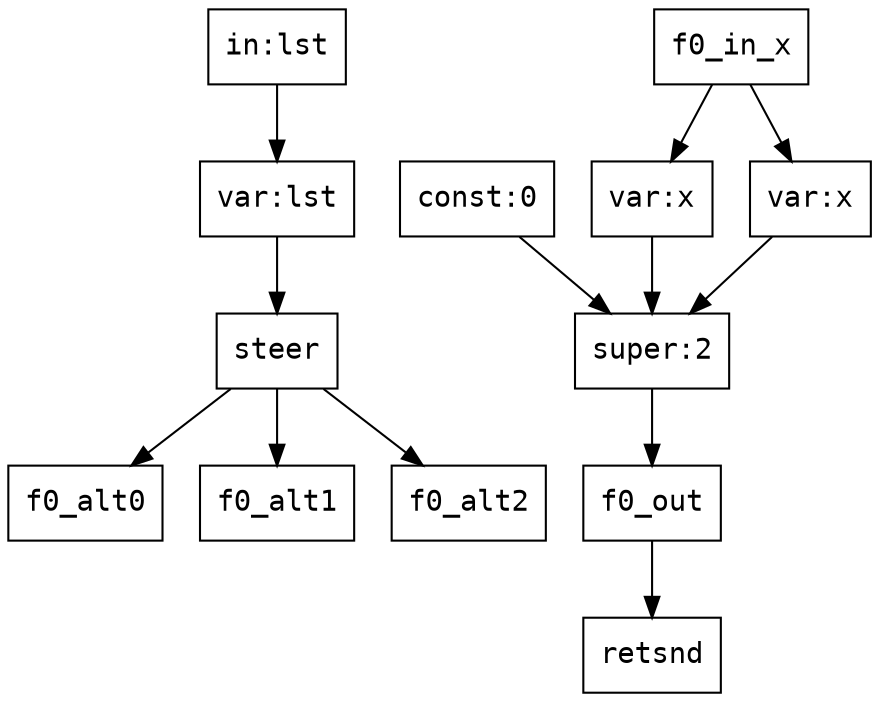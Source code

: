 digraph Dataflow {
  node [shape=record,fontname="Courier"];
  "f0_in_lst" [label="in:lst"];
  "f0_scr_out" [label="var:lst"];
  "f0_in_lst" -> "f0_scr_out";
  "f0_steer" [label="steer"];
  "f0_scr_out" -> "f0_steer";
  "f0_steer" -> "f0_alt0";
  "f0_alt0_out" [label="const:0"];
  "f0_alt0_out" -> "f0_phi";
  "f0_steer" -> "f0_alt1";
  "f0_alt1_out" [label="var:x"];
  "f0_in_x" -> "f0_alt1_out";
  "f0_alt1_out" -> "f0_phi";
  "f0_steer" -> "f0_alt2";
  "f0_alt2_out" [label="var:x"];
  "f0_in_x" -> "f0_alt2_out";
  "f0_alt2_out" -> "f0_phi";
  "f0_phi" [label="super:2"];
  "f0_phi" -> "f0_out";
  "f0_retsnd" [label="retsnd"];
  "f0_out" -> "f0_retsnd";
}
